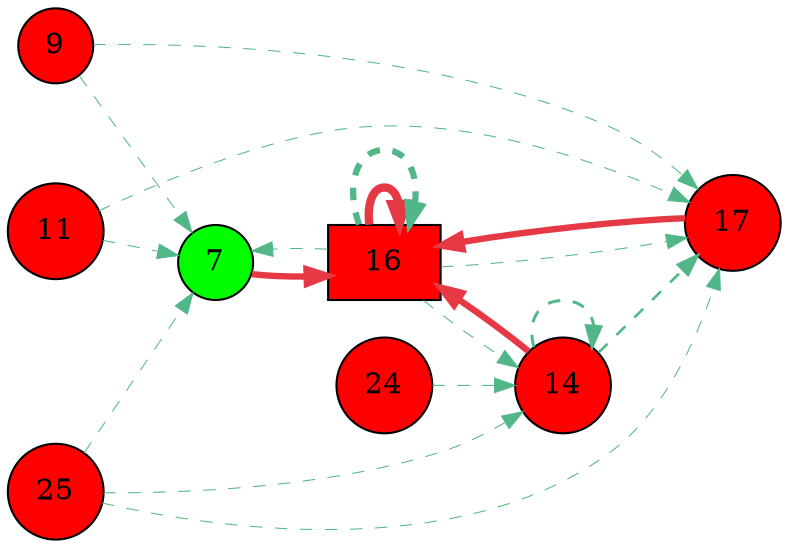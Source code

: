 digraph G{
rankdir=LR;
7 [style=filled, shape=circle, fillcolor="#00fe00", label="7"];
9 [style=filled, shape=circle, fillcolor="#fe0000", label="9"];
11 [style=filled, shape=circle, fillcolor="#fe0000", label="11"];
14 [style=filled, shape=circle, fillcolor="#fe0000", label="14"];
16 [style=filled, shape=box, fillcolor="#fe0000", label="16"];
17 [style=filled, shape=circle, fillcolor="#fe0000", label="17"];
24 [style=filled, shape=circle, fillcolor="#fe0000", label="24"];
25 [style=filled, shape=circle, fillcolor="#fe0000", label="25"];
16 -> 16 [color="#e63946",penwidth=4.00];
14 -> 16 [color="#e63946",penwidth=3.12];
7 -> 16 [color="#e63946",penwidth=3.06];
17 -> 16 [color="#e63946",penwidth=3.05];
16 -> 16 [color="#52b788",style=dashed,penwidth=3.00];
14 -> 17 [color="#52b788",style=dashed,penwidth=1.24];
25 -> 17 [color="#52b788",style=dashed,penwidth=0.50];
9 -> 17 [color="#52b788",style=dashed,penwidth=0.50];
11 -> 17 [color="#52b788",style=dashed,penwidth=0.50];
16 -> 17 [color="#52b788",style=dashed,penwidth=0.50];
14 -> 14 [color="#52b788",style=dashed,penwidth=1.44];
25 -> 14 [color="#52b788",style=dashed,penwidth=0.50];
16 -> 14 [color="#52b788",style=dashed,penwidth=0.50];
24 -> 14 [color="#52b788",style=dashed,penwidth=0.50];
25 -> 7 [color="#52b788",style=dashed,penwidth=0.51];
9 -> 7 [color="#52b788",style=dashed,penwidth=0.50];
11 -> 7 [color="#52b788",style=dashed,penwidth=0.50];
16 -> 7 [color="#52b788",style=dashed,penwidth=0.50];
}
